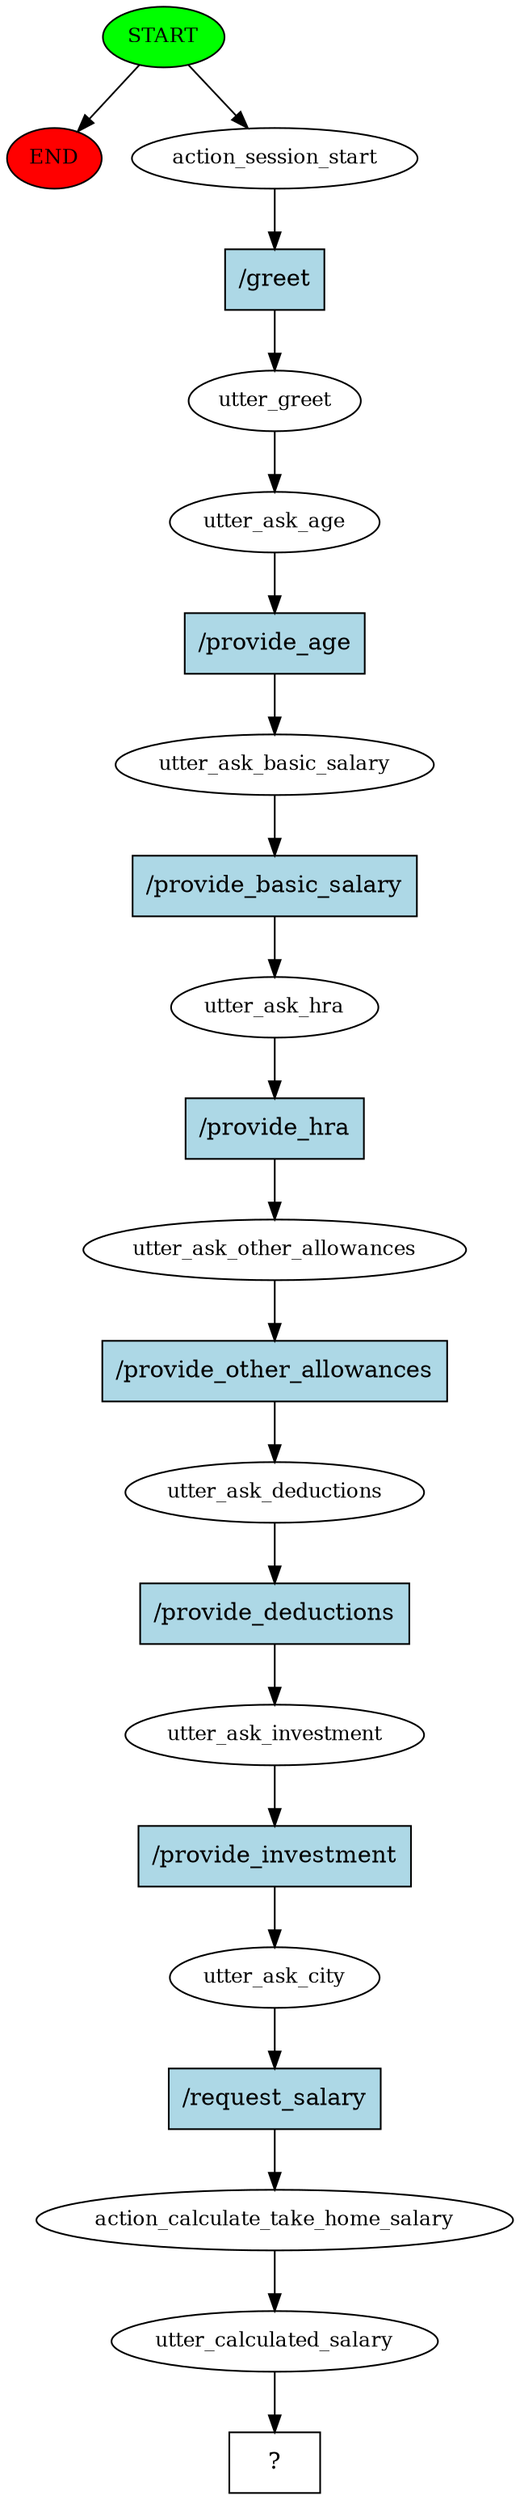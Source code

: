 digraph  {
0 [class="start active", fillcolor=green, fontsize=12, label=START, style=filled];
"-1" [class=end, fillcolor=red, fontsize=12, label=END, style=filled];
1 [class=active, fontsize=12, label=action_session_start];
2 [class=active, fontsize=12, label=utter_greet];
3 [class=active, fontsize=12, label=utter_ask_age];
4 [class=active, fontsize=12, label=utter_ask_basic_salary];
5 [class=active, fontsize=12, label=utter_ask_hra];
6 [class=active, fontsize=12, label=utter_ask_other_allowances];
7 [class=active, fontsize=12, label=utter_ask_deductions];
8 [class=active, fontsize=12, label=utter_ask_investment];
9 [class=active, fontsize=12, label=utter_ask_city];
10 [class=active, fontsize=12, label=action_calculate_take_home_salary];
11 [class=active, fontsize=12, label=utter_calculated_salary];
12 [class="intent dashed active", label="  ?  ", shape=rect];
13 [class="intent active", fillcolor=lightblue, label="/greet", shape=rect, style=filled];
14 [class="intent active", fillcolor=lightblue, label="/provide_age", shape=rect, style=filled];
15 [class="intent active", fillcolor=lightblue, label="/provide_basic_salary", shape=rect, style=filled];
16 [class="intent active", fillcolor=lightblue, label="/provide_hra", shape=rect, style=filled];
17 [class="intent active", fillcolor=lightblue, label="/provide_other_allowances", shape=rect, style=filled];
18 [class="intent active", fillcolor=lightblue, label="/provide_deductions", shape=rect, style=filled];
19 [class="intent active", fillcolor=lightblue, label="/provide_investment", shape=rect, style=filled];
20 [class="intent active", fillcolor=lightblue, label="/request_salary", shape=rect, style=filled];
0 -> "-1"  [class="", key=NONE, label=""];
0 -> 1  [class=active, key=NONE, label=""];
1 -> 13  [class=active, key=0];
2 -> 3  [class=active, key=NONE, label=""];
3 -> 14  [class=active, key=0];
4 -> 15  [class=active, key=0];
5 -> 16  [class=active, key=0];
6 -> 17  [class=active, key=0];
7 -> 18  [class=active, key=0];
8 -> 19  [class=active, key=0];
9 -> 20  [class=active, key=0];
10 -> 11  [class=active, key=NONE, label=""];
11 -> 12  [class=active, key=NONE, label=""];
13 -> 2  [class=active, key=0];
14 -> 4  [class=active, key=0];
15 -> 5  [class=active, key=0];
16 -> 6  [class=active, key=0];
17 -> 7  [class=active, key=0];
18 -> 8  [class=active, key=0];
19 -> 9  [class=active, key=0];
20 -> 10  [class=active, key=0];
}

